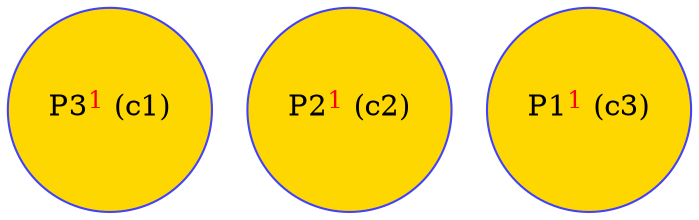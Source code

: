 digraph test {
  c1 [color="#4040ff" fillcolor="gold" label= <P3<FONT COLOR="red"><SUP>1</SUP></FONT>&nbsp;(c1)> shape=circle style=filled];
  c2 [color="#4040ff" fillcolor="gold" label= <P2<FONT COLOR="red"><SUP>1</SUP></FONT>&nbsp;(c2)> shape=circle style=filled];
  c3 [color="#4040ff" fillcolor="gold" label= <P1<FONT COLOR="red"><SUP>1</SUP></FONT>&nbsp;(c3)> shape=circle style=filled];
}
